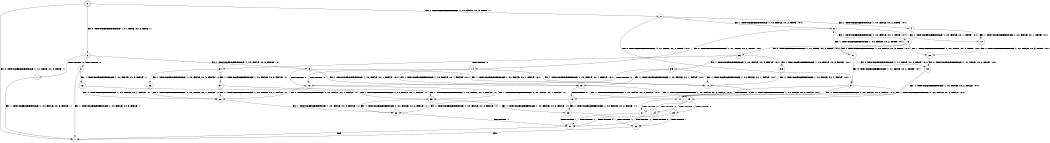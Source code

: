 digraph BCG {
size = "7, 10.5";
center = TRUE;
node [shape = circle];
0 [peripheries = 2];
0 -> 1 [label = "EX !0 !ATOMIC_EXCH_BRANCH (1, +1, TRUE, +0, 2, TRUE) !::"];
0 -> 2 [label = "EX !1 !ATOMIC_EXCH_BRANCH (1, +0, FALSE, +0, 3, TRUE) !::"];
0 -> 3 [label = "EX !0 !ATOMIC_EXCH_BRANCH (1, +1, TRUE, +0, 2, TRUE) !::"];
2 -> 4 [label = "EX !1 !ATOMIC_EXCH_BRANCH (1, +0, FALSE, +0, 2, TRUE) !:0:1:"];
2 -> 5 [label = "EX !0 !ATOMIC_EXCH_BRANCH (1, +1, TRUE, +0, 2, TRUE) !:0:1:"];
2 -> 6 [label = "EX !1 !ATOMIC_EXCH_BRANCH (1, +0, FALSE, +0, 2, TRUE) !:0:1:"];
3 -> 7 [label = "TERMINATE !0"];
3 -> 8 [label = "TERMINATE !0"];
3 -> 9 [label = "EX !1 !ATOMIC_EXCH_BRANCH (1, +0, FALSE, +0, 3, FALSE) !:0:"];
4 -> 10 [label = "EX !1 !ATOMIC_EXCH_BRANCH (1, +0, FALSE, +0, 1, TRUE) !:0:1:"];
5 -> 11 [label = "EX !1 !ATOMIC_EXCH_BRANCH (1, +0, FALSE, +0, 2, FALSE) !:0:1:"];
5 -> 12 [label = "TERMINATE !0"];
5 -> 13 [label = "EX !1 !ATOMIC_EXCH_BRANCH (1, +0, FALSE, +0, 2, FALSE) !:0:1:"];
6 -> 10 [label = "EX !1 !ATOMIC_EXCH_BRANCH (1, +0, FALSE, +0, 1, TRUE) !:0:1:"];
6 -> 14 [label = "EX !0 !ATOMIC_EXCH_BRANCH (1, +1, TRUE, +0, 2, TRUE) !:0:1:"];
6 -> 15 [label = "EX !1 !ATOMIC_EXCH_BRANCH (1, +0, FALSE, +0, 1, TRUE) !:0:1:"];
7 -> 1 [label = "EX !1 !ATOMIC_EXCH_BRANCH (1, +0, FALSE, +0, 3, FALSE) !::"];
8 -> 1 [label = "EX !1 !ATOMIC_EXCH_BRANCH (1, +0, FALSE, +0, 3, FALSE) !::"];
8 -> 16 [label = "EX !1 !ATOMIC_EXCH_BRANCH (1, +0, FALSE, +0, 3, FALSE) !::"];
9 -> 17 [label = "EX !1 !ATOMIC_EXCH_BRANCH (1, +0, FALSE, +0, 1, FALSE) !:0:1:"];
9 -> 18 [label = "TERMINATE !0"];
9 -> 19 [label = "EX !1 !ATOMIC_EXCH_BRANCH (1, +0, FALSE, +0, 1, FALSE) !:0:1:"];
10 -> 20 [label = "EX !1 !ATOMIC_EXCH_BRANCH (1, +0, FALSE, +0, 3, TRUE) !:0:1:"];
11 -> 21 [label = "TERMINATE !0"];
12 -> 22 [label = "EX !1 !ATOMIC_EXCH_BRANCH (1, +0, FALSE, +0, 2, FALSE) !:1:"];
12 -> 23 [label = "EX !1 !ATOMIC_EXCH_BRANCH (1, +0, FALSE, +0, 2, FALSE) !:1:"];
13 -> 21 [label = "TERMINATE !0"];
13 -> 24 [label = "TERMINATE !1"];
13 -> 25 [label = "TERMINATE !0"];
14 -> 17 [label = "EX !1 !ATOMIC_EXCH_BRANCH (1, +0, FALSE, +0, 1, FALSE) !:0:1:"];
14 -> 18 [label = "TERMINATE !0"];
14 -> 19 [label = "EX !1 !ATOMIC_EXCH_BRANCH (1, +0, FALSE, +0, 1, FALSE) !:0:1:"];
15 -> 20 [label = "EX !1 !ATOMIC_EXCH_BRANCH (1, +0, FALSE, +0, 3, TRUE) !:0:1:"];
15 -> 26 [label = "EX !0 !ATOMIC_EXCH_BRANCH (1, +1, TRUE, +0, 2, TRUE) !:0:1:"];
15 -> 27 [label = "EX !1 !ATOMIC_EXCH_BRANCH (1, +0, FALSE, +0, 3, TRUE) !:0:1:"];
16 -> 28 [label = "EX !1 !ATOMIC_EXCH_BRANCH (1, +0, FALSE, +0, 1, FALSE) !:1:"];
16 -> 29 [label = "EX !1 !ATOMIC_EXCH_BRANCH (1, +0, FALSE, +0, 1, FALSE) !:1:"];
17 -> 11 [label = "EX !1 !ATOMIC_EXCH_BRANCH (1, +0, FALSE, +0, 2, FALSE) !:0:1:"];
18 -> 28 [label = "EX !1 !ATOMIC_EXCH_BRANCH (1, +0, FALSE, +0, 1, FALSE) !:1:"];
18 -> 29 [label = "EX !1 !ATOMIC_EXCH_BRANCH (1, +0, FALSE, +0, 1, FALSE) !:1:"];
19 -> 11 [label = "EX !1 !ATOMIC_EXCH_BRANCH (1, +0, FALSE, +0, 2, FALSE) !:0:1:"];
19 -> 12 [label = "TERMINATE !0"];
19 -> 13 [label = "EX !1 !ATOMIC_EXCH_BRANCH (1, +0, FALSE, +0, 2, FALSE) !:0:1:"];
20 -> 30 [label = "EX !0 !ATOMIC_EXCH_BRANCH (1, +1, TRUE, +0, 2, TRUE) !:0:1:"];
21 -> 31 [label = "TERMINATE !1"];
22 -> 31 [label = "TERMINATE !1"];
23 -> 31 [label = "TERMINATE !1"];
23 -> 32 [label = "TERMINATE !1"];
24 -> 31 [label = "TERMINATE !0"];
24 -> 32 [label = "TERMINATE !0"];
25 -> 31 [label = "TERMINATE !1"];
25 -> 32 [label = "TERMINATE !1"];
26 -> 33 [label = "EX !1 !ATOMIC_EXCH_BRANCH (1, +0, FALSE, +0, 3, FALSE) !:0:1:"];
26 -> 34 [label = "TERMINATE !0"];
26 -> 35 [label = "EX !1 !ATOMIC_EXCH_BRANCH (1, +0, FALSE, +0, 3, FALSE) !:0:1:"];
27 -> 30 [label = "EX !0 !ATOMIC_EXCH_BRANCH (1, +1, TRUE, +0, 2, TRUE) !:0:1:"];
27 -> 5 [label = "EX !0 !ATOMIC_EXCH_BRANCH (1, +1, TRUE, +0, 2, TRUE) !:0:1:"];
27 -> 6 [label = "EX !1 !ATOMIC_EXCH_BRANCH (1, +0, FALSE, +0, 2, TRUE) !:0:1:"];
28 -> 22 [label = "EX !1 !ATOMIC_EXCH_BRANCH (1, +0, FALSE, +0, 2, FALSE) !:1:"];
29 -> 22 [label = "EX !1 !ATOMIC_EXCH_BRANCH (1, +0, FALSE, +0, 2, FALSE) !:1:"];
29 -> 23 [label = "EX !1 !ATOMIC_EXCH_BRANCH (1, +0, FALSE, +0, 2, FALSE) !:1:"];
30 -> 11 [label = "EX !1 !ATOMIC_EXCH_BRANCH (1, +0, FALSE, +0, 2, FALSE) !:0:1:"];
31 -> 1 [label = "exit"];
32 -> 1 [label = "exit"];
33 -> 17 [label = "EX !1 !ATOMIC_EXCH_BRANCH (1, +0, FALSE, +0, 1, FALSE) !:0:1:"];
34 -> 36 [label = "EX !1 !ATOMIC_EXCH_BRANCH (1, +0, FALSE, +0, 3, FALSE) !:1:"];
34 -> 37 [label = "EX !1 !ATOMIC_EXCH_BRANCH (1, +0, FALSE, +0, 3, FALSE) !:1:"];
35 -> 17 [label = "EX !1 !ATOMIC_EXCH_BRANCH (1, +0, FALSE, +0, 1, FALSE) !:0:1:"];
35 -> 18 [label = "TERMINATE !0"];
35 -> 19 [label = "EX !1 !ATOMIC_EXCH_BRANCH (1, +0, FALSE, +0, 1, FALSE) !:0:1:"];
36 -> 28 [label = "EX !1 !ATOMIC_EXCH_BRANCH (1, +0, FALSE, +0, 1, FALSE) !:1:"];
37 -> 28 [label = "EX !1 !ATOMIC_EXCH_BRANCH (1, +0, FALSE, +0, 1, FALSE) !:1:"];
37 -> 29 [label = "EX !1 !ATOMIC_EXCH_BRANCH (1, +0, FALSE, +0, 1, FALSE) !:1:"];
}
